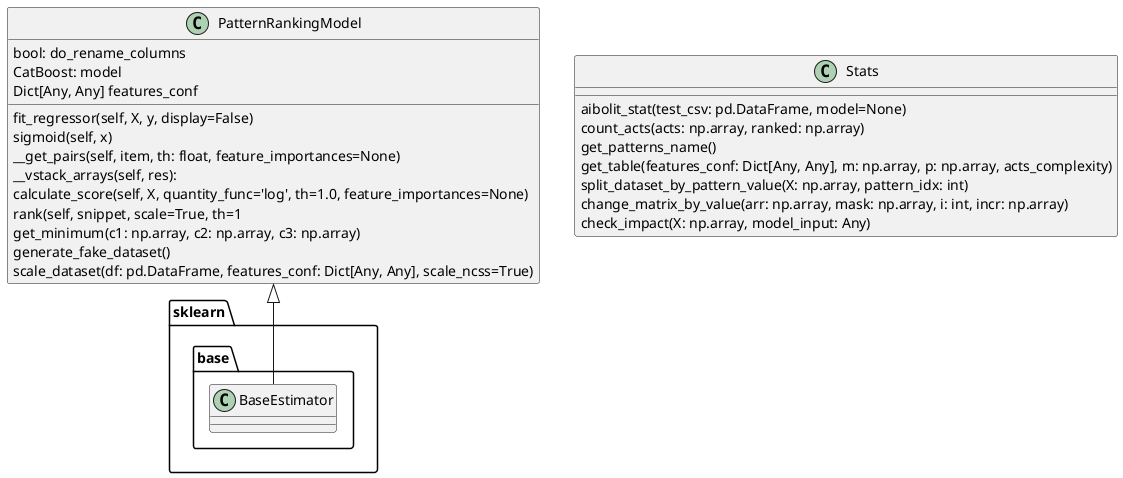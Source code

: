 @startuml

PatternRankingModel <|-- sklearn.base.BaseEstimator

class Stats {
{method} aibolit_stat(test_csv: pd.DataFrame, model=None)
{method} count_acts(acts: np.array, ranked: np.array)
{method} get_patterns_name()
{method} get_table(features_conf: Dict[Any, Any], m: np.array, p: np.array, acts_complexity)
{method} split_dataset_by_pattern_value(X: np.array, pattern_idx: int)
{method} change_matrix_by_value(arr: np.array, mask: np.array, i: int, incr: np.array)
{method} check_impact(X: np.array, model_input: Any)
}

class PatternRankingModel{
{field} bool: do_rename_columns
{field} CatBoost: model
{field} Dict[Any, Any] features_conf

{method} fit_regressor(self, X, y, display=False)
{method} sigmoid(self, x)
{method} __get_pairs(self, item, th: float, feature_importances=None)
{method} __vstack_arrays(self, res):
{method} calculate_score(self, X, quantity_func='log', th=1.0, feature_importances=None)
{method} rank(self, snippet, scale=True, th=1
get_minimum(c1: np.array, c2: np.array, c3: np.array)
generate_fake_dataset()
scale_dataset(df: pd.DataFrame, features_conf: Dict[Any, Any], scale_ncss=True)


}



@enduml